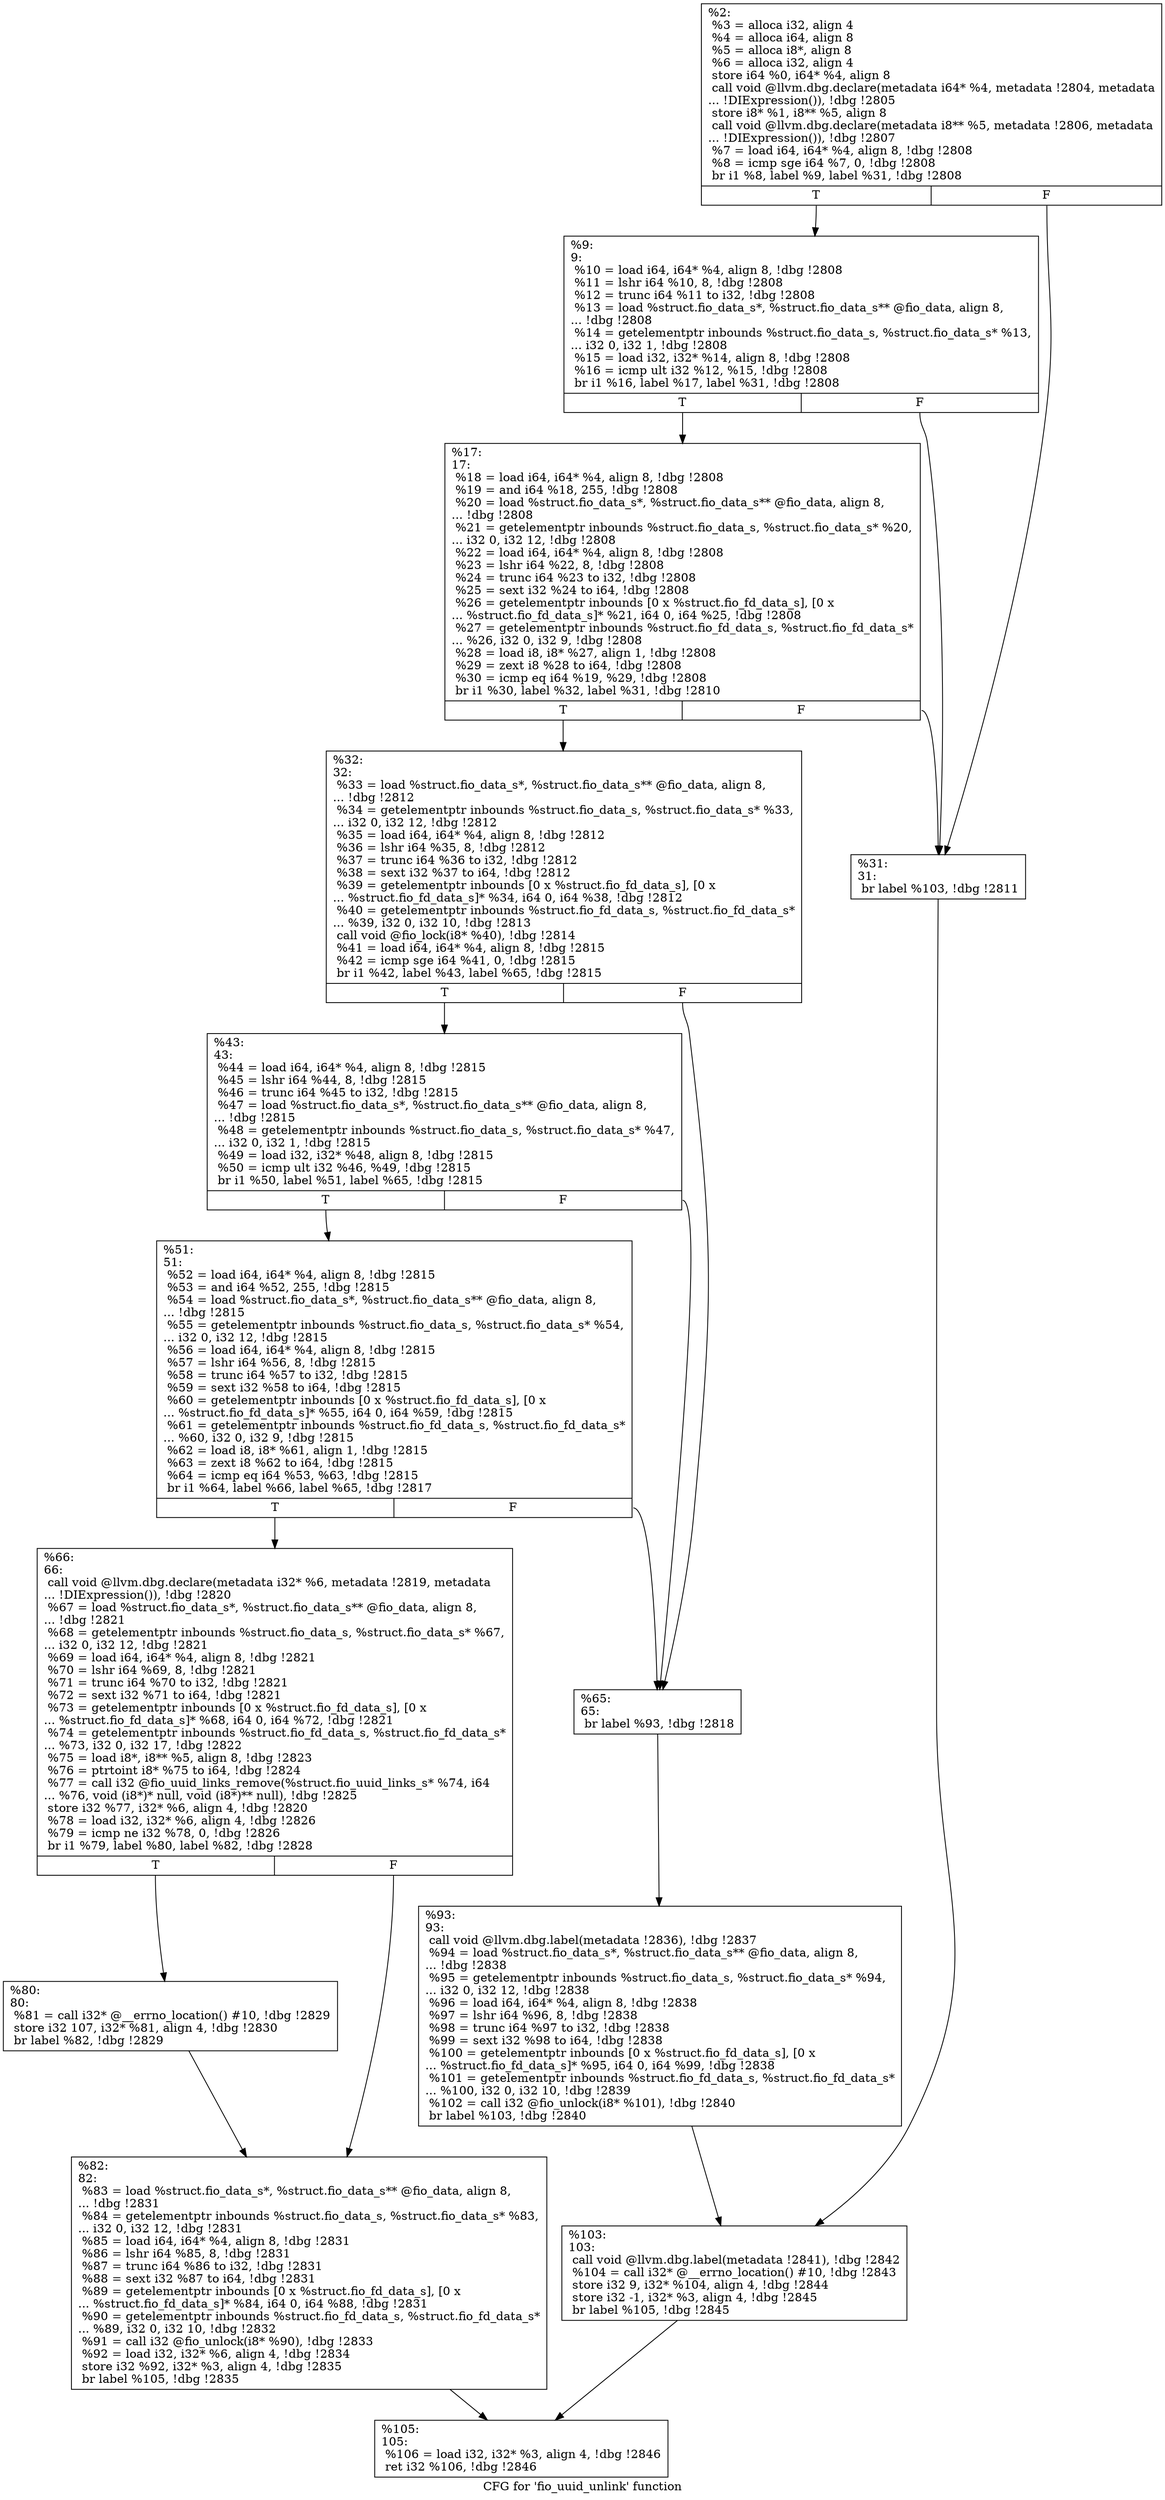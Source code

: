 digraph "CFG for 'fio_uuid_unlink' function" {
	label="CFG for 'fio_uuid_unlink' function";

	Node0x5568514aed90 [shape=record,label="{%2:\l  %3 = alloca i32, align 4\l  %4 = alloca i64, align 8\l  %5 = alloca i8*, align 8\l  %6 = alloca i32, align 4\l  store i64 %0, i64* %4, align 8\l  call void @llvm.dbg.declare(metadata i64* %4, metadata !2804, metadata\l... !DIExpression()), !dbg !2805\l  store i8* %1, i8** %5, align 8\l  call void @llvm.dbg.declare(metadata i8** %5, metadata !2806, metadata\l... !DIExpression()), !dbg !2807\l  %7 = load i64, i64* %4, align 8, !dbg !2808\l  %8 = icmp sge i64 %7, 0, !dbg !2808\l  br i1 %8, label %9, label %31, !dbg !2808\l|{<s0>T|<s1>F}}"];
	Node0x5568514aed90:s0 -> Node0x55685153fe00;
	Node0x5568514aed90:s1 -> Node0x55685153fea0;
	Node0x55685153fe00 [shape=record,label="{%9:\l9:                                                \l  %10 = load i64, i64* %4, align 8, !dbg !2808\l  %11 = lshr i64 %10, 8, !dbg !2808\l  %12 = trunc i64 %11 to i32, !dbg !2808\l  %13 = load %struct.fio_data_s*, %struct.fio_data_s** @fio_data, align 8,\l... !dbg !2808\l  %14 = getelementptr inbounds %struct.fio_data_s, %struct.fio_data_s* %13,\l... i32 0, i32 1, !dbg !2808\l  %15 = load i32, i32* %14, align 8, !dbg !2808\l  %16 = icmp ult i32 %12, %15, !dbg !2808\l  br i1 %16, label %17, label %31, !dbg !2808\l|{<s0>T|<s1>F}}"];
	Node0x55685153fe00:s0 -> Node0x55685153fe50;
	Node0x55685153fe00:s1 -> Node0x55685153fea0;
	Node0x55685153fe50 [shape=record,label="{%17:\l17:                                               \l  %18 = load i64, i64* %4, align 8, !dbg !2808\l  %19 = and i64 %18, 255, !dbg !2808\l  %20 = load %struct.fio_data_s*, %struct.fio_data_s** @fio_data, align 8,\l... !dbg !2808\l  %21 = getelementptr inbounds %struct.fio_data_s, %struct.fio_data_s* %20,\l... i32 0, i32 12, !dbg !2808\l  %22 = load i64, i64* %4, align 8, !dbg !2808\l  %23 = lshr i64 %22, 8, !dbg !2808\l  %24 = trunc i64 %23 to i32, !dbg !2808\l  %25 = sext i32 %24 to i64, !dbg !2808\l  %26 = getelementptr inbounds [0 x %struct.fio_fd_data_s], [0 x\l... %struct.fio_fd_data_s]* %21, i64 0, i64 %25, !dbg !2808\l  %27 = getelementptr inbounds %struct.fio_fd_data_s, %struct.fio_fd_data_s*\l... %26, i32 0, i32 9, !dbg !2808\l  %28 = load i8, i8* %27, align 1, !dbg !2808\l  %29 = zext i8 %28 to i64, !dbg !2808\l  %30 = icmp eq i64 %19, %29, !dbg !2808\l  br i1 %30, label %32, label %31, !dbg !2810\l|{<s0>T|<s1>F}}"];
	Node0x55685153fe50:s0 -> Node0x55685153fef0;
	Node0x55685153fe50:s1 -> Node0x55685153fea0;
	Node0x55685153fea0 [shape=record,label="{%31:\l31:                                               \l  br label %103, !dbg !2811\l}"];
	Node0x55685153fea0 -> Node0x556851540170;
	Node0x55685153fef0 [shape=record,label="{%32:\l32:                                               \l  %33 = load %struct.fio_data_s*, %struct.fio_data_s** @fio_data, align 8,\l... !dbg !2812\l  %34 = getelementptr inbounds %struct.fio_data_s, %struct.fio_data_s* %33,\l... i32 0, i32 12, !dbg !2812\l  %35 = load i64, i64* %4, align 8, !dbg !2812\l  %36 = lshr i64 %35, 8, !dbg !2812\l  %37 = trunc i64 %36 to i32, !dbg !2812\l  %38 = sext i32 %37 to i64, !dbg !2812\l  %39 = getelementptr inbounds [0 x %struct.fio_fd_data_s], [0 x\l... %struct.fio_fd_data_s]* %34, i64 0, i64 %38, !dbg !2812\l  %40 = getelementptr inbounds %struct.fio_fd_data_s, %struct.fio_fd_data_s*\l... %39, i32 0, i32 10, !dbg !2813\l  call void @fio_lock(i8* %40), !dbg !2814\l  %41 = load i64, i64* %4, align 8, !dbg !2815\l  %42 = icmp sge i64 %41, 0, !dbg !2815\l  br i1 %42, label %43, label %65, !dbg !2815\l|{<s0>T|<s1>F}}"];
	Node0x55685153fef0:s0 -> Node0x55685153ff40;
	Node0x55685153fef0:s1 -> Node0x55685153ffe0;
	Node0x55685153ff40 [shape=record,label="{%43:\l43:                                               \l  %44 = load i64, i64* %4, align 8, !dbg !2815\l  %45 = lshr i64 %44, 8, !dbg !2815\l  %46 = trunc i64 %45 to i32, !dbg !2815\l  %47 = load %struct.fio_data_s*, %struct.fio_data_s** @fio_data, align 8,\l... !dbg !2815\l  %48 = getelementptr inbounds %struct.fio_data_s, %struct.fio_data_s* %47,\l... i32 0, i32 1, !dbg !2815\l  %49 = load i32, i32* %48, align 8, !dbg !2815\l  %50 = icmp ult i32 %46, %49, !dbg !2815\l  br i1 %50, label %51, label %65, !dbg !2815\l|{<s0>T|<s1>F}}"];
	Node0x55685153ff40:s0 -> Node0x55685153ff90;
	Node0x55685153ff40:s1 -> Node0x55685153ffe0;
	Node0x55685153ff90 [shape=record,label="{%51:\l51:                                               \l  %52 = load i64, i64* %4, align 8, !dbg !2815\l  %53 = and i64 %52, 255, !dbg !2815\l  %54 = load %struct.fio_data_s*, %struct.fio_data_s** @fio_data, align 8,\l... !dbg !2815\l  %55 = getelementptr inbounds %struct.fio_data_s, %struct.fio_data_s* %54,\l... i32 0, i32 12, !dbg !2815\l  %56 = load i64, i64* %4, align 8, !dbg !2815\l  %57 = lshr i64 %56, 8, !dbg !2815\l  %58 = trunc i64 %57 to i32, !dbg !2815\l  %59 = sext i32 %58 to i64, !dbg !2815\l  %60 = getelementptr inbounds [0 x %struct.fio_fd_data_s], [0 x\l... %struct.fio_fd_data_s]* %55, i64 0, i64 %59, !dbg !2815\l  %61 = getelementptr inbounds %struct.fio_fd_data_s, %struct.fio_fd_data_s*\l... %60, i32 0, i32 9, !dbg !2815\l  %62 = load i8, i8* %61, align 1, !dbg !2815\l  %63 = zext i8 %62 to i64, !dbg !2815\l  %64 = icmp eq i64 %53, %63, !dbg !2815\l  br i1 %64, label %66, label %65, !dbg !2817\l|{<s0>T|<s1>F}}"];
	Node0x55685153ff90:s0 -> Node0x556851540030;
	Node0x55685153ff90:s1 -> Node0x55685153ffe0;
	Node0x55685153ffe0 [shape=record,label="{%65:\l65:                                               \l  br label %93, !dbg !2818\l}"];
	Node0x55685153ffe0 -> Node0x556851540120;
	Node0x556851540030 [shape=record,label="{%66:\l66:                                               \l  call void @llvm.dbg.declare(metadata i32* %6, metadata !2819, metadata\l... !DIExpression()), !dbg !2820\l  %67 = load %struct.fio_data_s*, %struct.fio_data_s** @fio_data, align 8,\l... !dbg !2821\l  %68 = getelementptr inbounds %struct.fio_data_s, %struct.fio_data_s* %67,\l... i32 0, i32 12, !dbg !2821\l  %69 = load i64, i64* %4, align 8, !dbg !2821\l  %70 = lshr i64 %69, 8, !dbg !2821\l  %71 = trunc i64 %70 to i32, !dbg !2821\l  %72 = sext i32 %71 to i64, !dbg !2821\l  %73 = getelementptr inbounds [0 x %struct.fio_fd_data_s], [0 x\l... %struct.fio_fd_data_s]* %68, i64 0, i64 %72, !dbg !2821\l  %74 = getelementptr inbounds %struct.fio_fd_data_s, %struct.fio_fd_data_s*\l... %73, i32 0, i32 17, !dbg !2822\l  %75 = load i8*, i8** %5, align 8, !dbg !2823\l  %76 = ptrtoint i8* %75 to i64, !dbg !2824\l  %77 = call i32 @fio_uuid_links_remove(%struct.fio_uuid_links_s* %74, i64\l... %76, void (i8*)* null, void (i8*)** null), !dbg !2825\l  store i32 %77, i32* %6, align 4, !dbg !2820\l  %78 = load i32, i32* %6, align 4, !dbg !2826\l  %79 = icmp ne i32 %78, 0, !dbg !2826\l  br i1 %79, label %80, label %82, !dbg !2828\l|{<s0>T|<s1>F}}"];
	Node0x556851540030:s0 -> Node0x556851540080;
	Node0x556851540030:s1 -> Node0x5568515400d0;
	Node0x556851540080 [shape=record,label="{%80:\l80:                                               \l  %81 = call i32* @__errno_location() #10, !dbg !2829\l  store i32 107, i32* %81, align 4, !dbg !2830\l  br label %82, !dbg !2829\l}"];
	Node0x556851540080 -> Node0x5568515400d0;
	Node0x5568515400d0 [shape=record,label="{%82:\l82:                                               \l  %83 = load %struct.fio_data_s*, %struct.fio_data_s** @fio_data, align 8,\l... !dbg !2831\l  %84 = getelementptr inbounds %struct.fio_data_s, %struct.fio_data_s* %83,\l... i32 0, i32 12, !dbg !2831\l  %85 = load i64, i64* %4, align 8, !dbg !2831\l  %86 = lshr i64 %85, 8, !dbg !2831\l  %87 = trunc i64 %86 to i32, !dbg !2831\l  %88 = sext i32 %87 to i64, !dbg !2831\l  %89 = getelementptr inbounds [0 x %struct.fio_fd_data_s], [0 x\l... %struct.fio_fd_data_s]* %84, i64 0, i64 %88, !dbg !2831\l  %90 = getelementptr inbounds %struct.fio_fd_data_s, %struct.fio_fd_data_s*\l... %89, i32 0, i32 10, !dbg !2832\l  %91 = call i32 @fio_unlock(i8* %90), !dbg !2833\l  %92 = load i32, i32* %6, align 4, !dbg !2834\l  store i32 %92, i32* %3, align 4, !dbg !2835\l  br label %105, !dbg !2835\l}"];
	Node0x5568515400d0 -> Node0x5568515401c0;
	Node0x556851540120 [shape=record,label="{%93:\l93:                                               \l  call void @llvm.dbg.label(metadata !2836), !dbg !2837\l  %94 = load %struct.fio_data_s*, %struct.fio_data_s** @fio_data, align 8,\l... !dbg !2838\l  %95 = getelementptr inbounds %struct.fio_data_s, %struct.fio_data_s* %94,\l... i32 0, i32 12, !dbg !2838\l  %96 = load i64, i64* %4, align 8, !dbg !2838\l  %97 = lshr i64 %96, 8, !dbg !2838\l  %98 = trunc i64 %97 to i32, !dbg !2838\l  %99 = sext i32 %98 to i64, !dbg !2838\l  %100 = getelementptr inbounds [0 x %struct.fio_fd_data_s], [0 x\l... %struct.fio_fd_data_s]* %95, i64 0, i64 %99, !dbg !2838\l  %101 = getelementptr inbounds %struct.fio_fd_data_s, %struct.fio_fd_data_s*\l... %100, i32 0, i32 10, !dbg !2839\l  %102 = call i32 @fio_unlock(i8* %101), !dbg !2840\l  br label %103, !dbg !2840\l}"];
	Node0x556851540120 -> Node0x556851540170;
	Node0x556851540170 [shape=record,label="{%103:\l103:                                              \l  call void @llvm.dbg.label(metadata !2841), !dbg !2842\l  %104 = call i32* @__errno_location() #10, !dbg !2843\l  store i32 9, i32* %104, align 4, !dbg !2844\l  store i32 -1, i32* %3, align 4, !dbg !2845\l  br label %105, !dbg !2845\l}"];
	Node0x556851540170 -> Node0x5568515401c0;
	Node0x5568515401c0 [shape=record,label="{%105:\l105:                                              \l  %106 = load i32, i32* %3, align 4, !dbg !2846\l  ret i32 %106, !dbg !2846\l}"];
}
